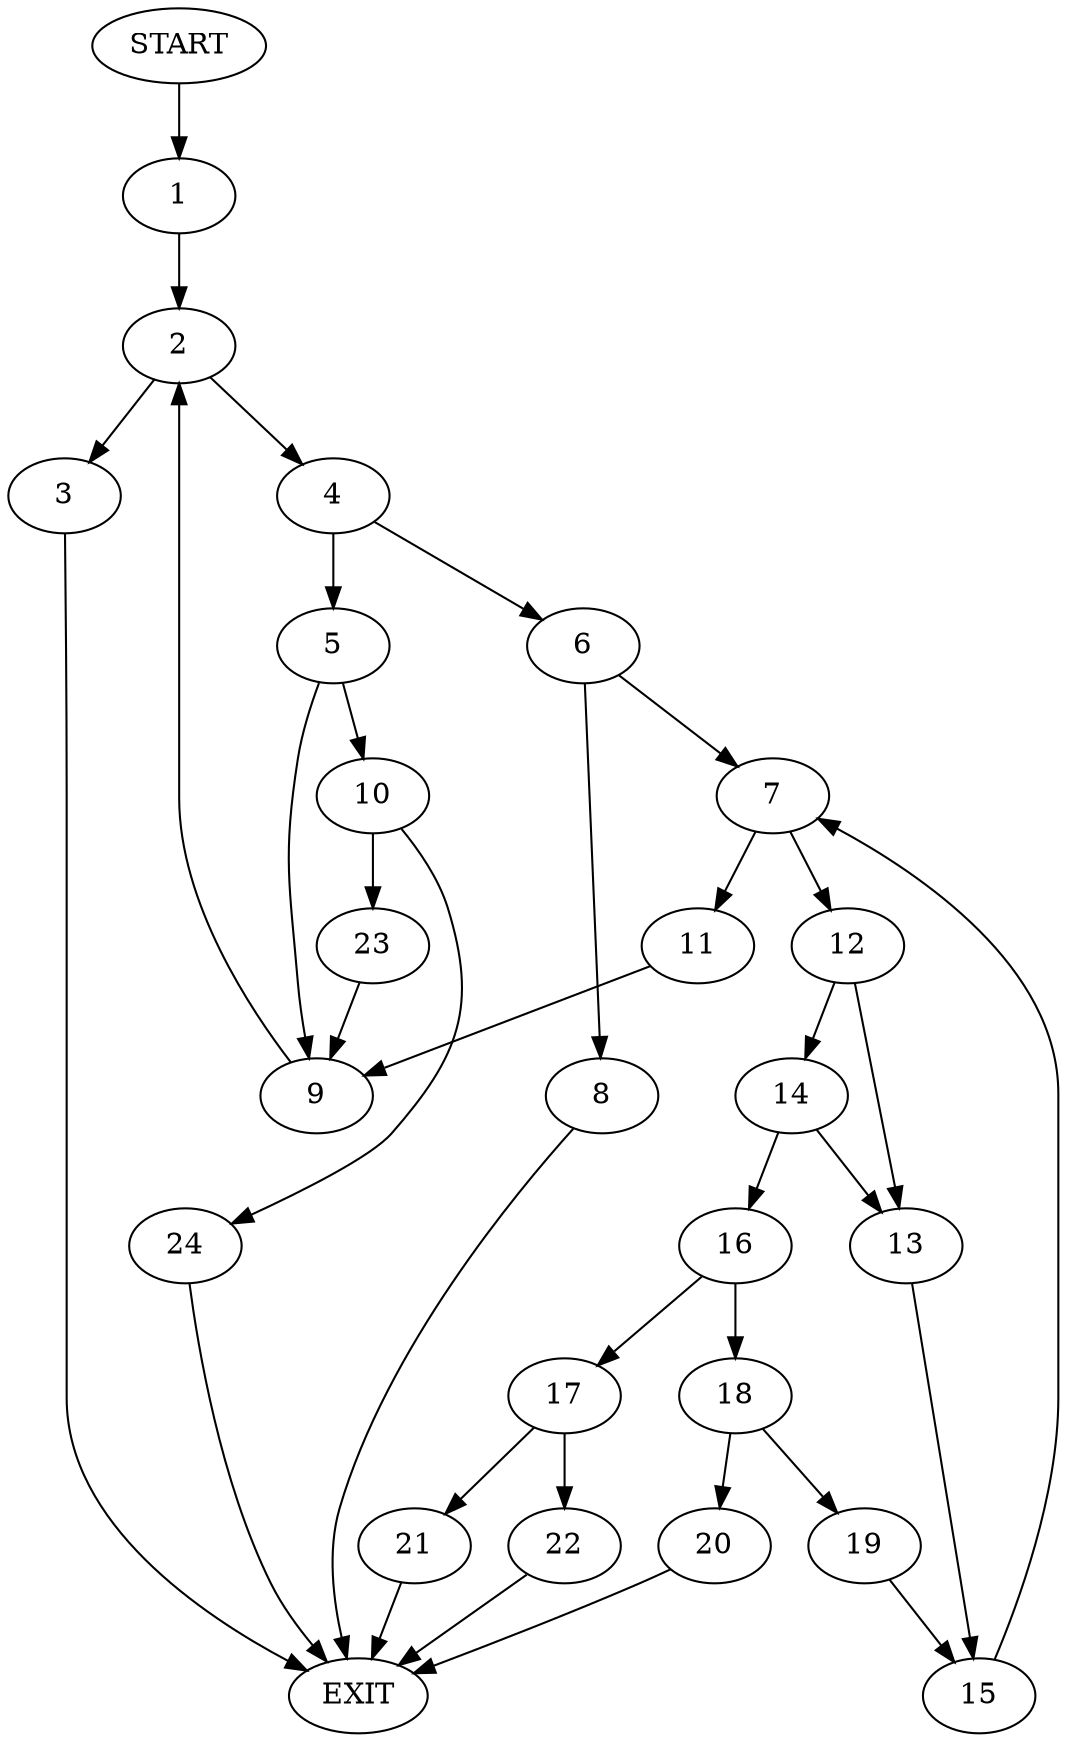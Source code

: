 digraph {
0 [label="START"]
25 [label="EXIT"]
0 -> 1
1 -> 2
2 -> 3
2 -> 4
4 -> 5
4 -> 6
3 -> 25
6 -> 7
6 -> 8
5 -> 9
5 -> 10
8 -> 25
7 -> 11
7 -> 12
11 -> 9
12 -> 13
12 -> 14
13 -> 15
14 -> 13
14 -> 16
16 -> 17
16 -> 18
15 -> 7
18 -> 19
18 -> 20
17 -> 21
17 -> 22
19 -> 15
20 -> 25
22 -> 25
21 -> 25
9 -> 2
10 -> 23
10 -> 24
23 -> 9
24 -> 25
}
